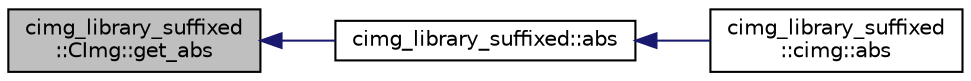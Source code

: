 digraph "cimg_library_suffixed::CImg::get_abs"
{
  edge [fontname="Helvetica",fontsize="10",labelfontname="Helvetica",labelfontsize="10"];
  node [fontname="Helvetica",fontsize="10",shape=record];
  rankdir="LR";
  Node1272 [label="cimg_library_suffixed\l::CImg::get_abs",height=0.2,width=0.4,color="black", fillcolor="grey75", style="filled", fontcolor="black"];
  Node1272 -> Node1273 [dir="back",color="midnightblue",fontsize="10",style="solid",fontname="Helvetica"];
  Node1273 [label="cimg_library_suffixed::abs",height=0.2,width=0.4,color="black", fillcolor="white", style="filled",URL="$namespacecimg__library__suffixed.html#a460d44242e85724aa80e7e4135a01373"];
  Node1273 -> Node1274 [dir="back",color="midnightblue",fontsize="10",style="solid",fontname="Helvetica"];
  Node1274 [label="cimg_library_suffixed\l::cimg::abs",height=0.2,width=0.4,color="black", fillcolor="white", style="filled",URL="$namespacecimg__library__suffixed_1_1cimg.html#a26acb5583d30cb7eeea839ef82a73270"];
}
